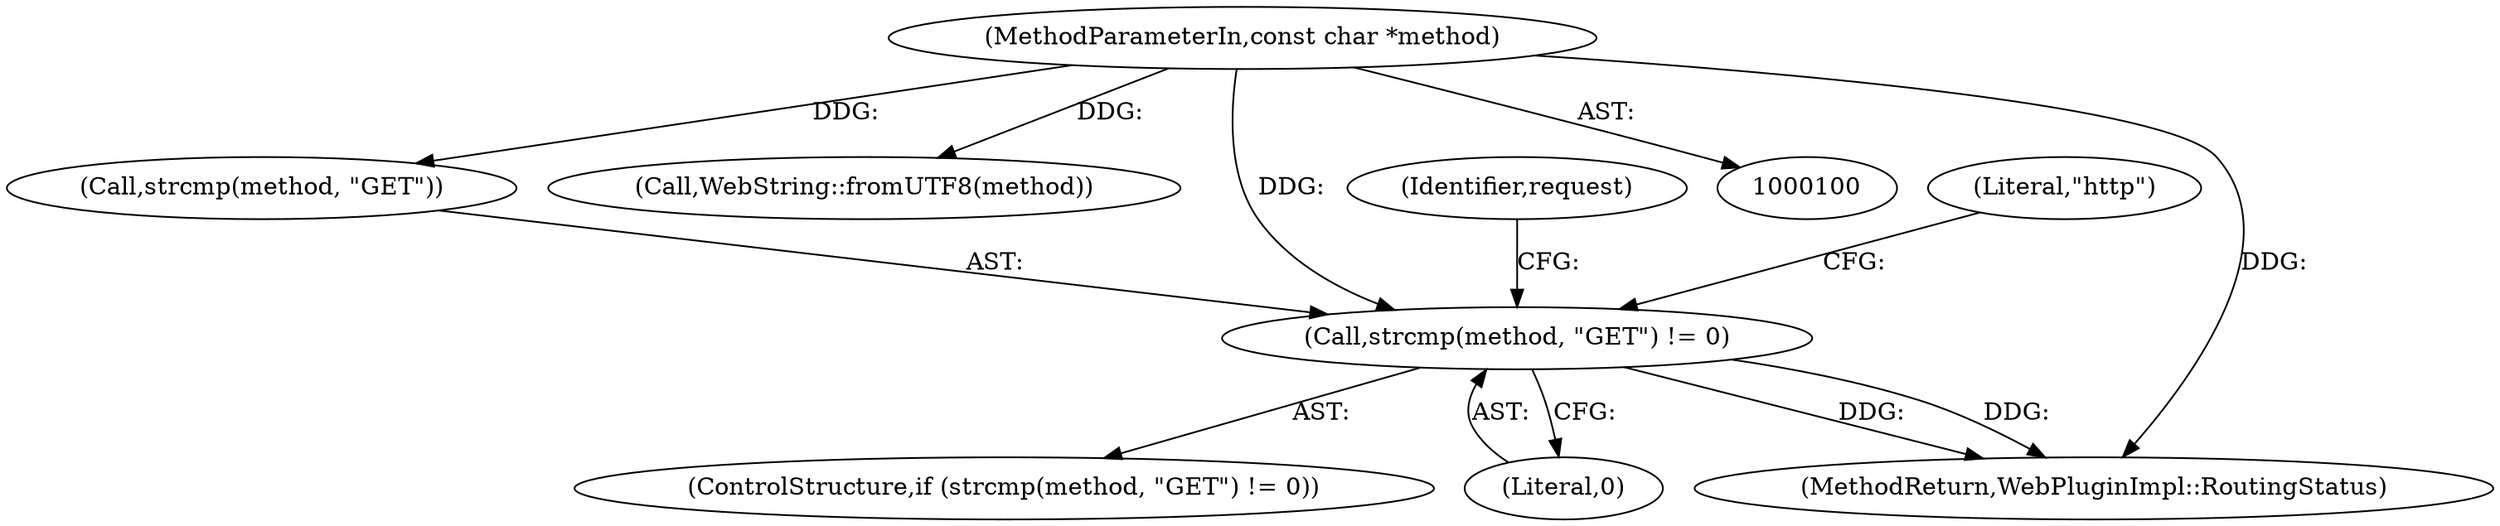 digraph "1_Chrome_ea3d1d84be3d6f97bf50e76511c9e26af6895533_42@API" {
"1000160" [label="(Call,strcmp(method, \"GET\") != 0)"];
"1000101" [label="(MethodParameterIn,const char *method)"];
"1000160" [label="(Call,strcmp(method, \"GET\") != 0)"];
"1000178" [label="(Identifier,request)"];
"1000164" [label="(Literal,0)"];
"1000181" [label="(Call,WebString::fromUTF8(method))"];
"1000170" [label="(Literal,\"http\")"];
"1000159" [label="(ControlStructure,if (strcmp(method, \"GET\") != 0))"];
"1000101" [label="(MethodParameterIn,const char *method)"];
"1000161" [label="(Call,strcmp(method, \"GET\"))"];
"1000217" [label="(MethodReturn,WebPluginImpl::RoutingStatus)"];
"1000160" -> "1000159"  [label="AST: "];
"1000160" -> "1000164"  [label="CFG: "];
"1000161" -> "1000160"  [label="AST: "];
"1000164" -> "1000160"  [label="AST: "];
"1000170" -> "1000160"  [label="CFG: "];
"1000178" -> "1000160"  [label="CFG: "];
"1000160" -> "1000217"  [label="DDG: "];
"1000160" -> "1000217"  [label="DDG: "];
"1000101" -> "1000160"  [label="DDG: "];
"1000101" -> "1000100"  [label="AST: "];
"1000101" -> "1000217"  [label="DDG: "];
"1000101" -> "1000161"  [label="DDG: "];
"1000101" -> "1000181"  [label="DDG: "];
}
